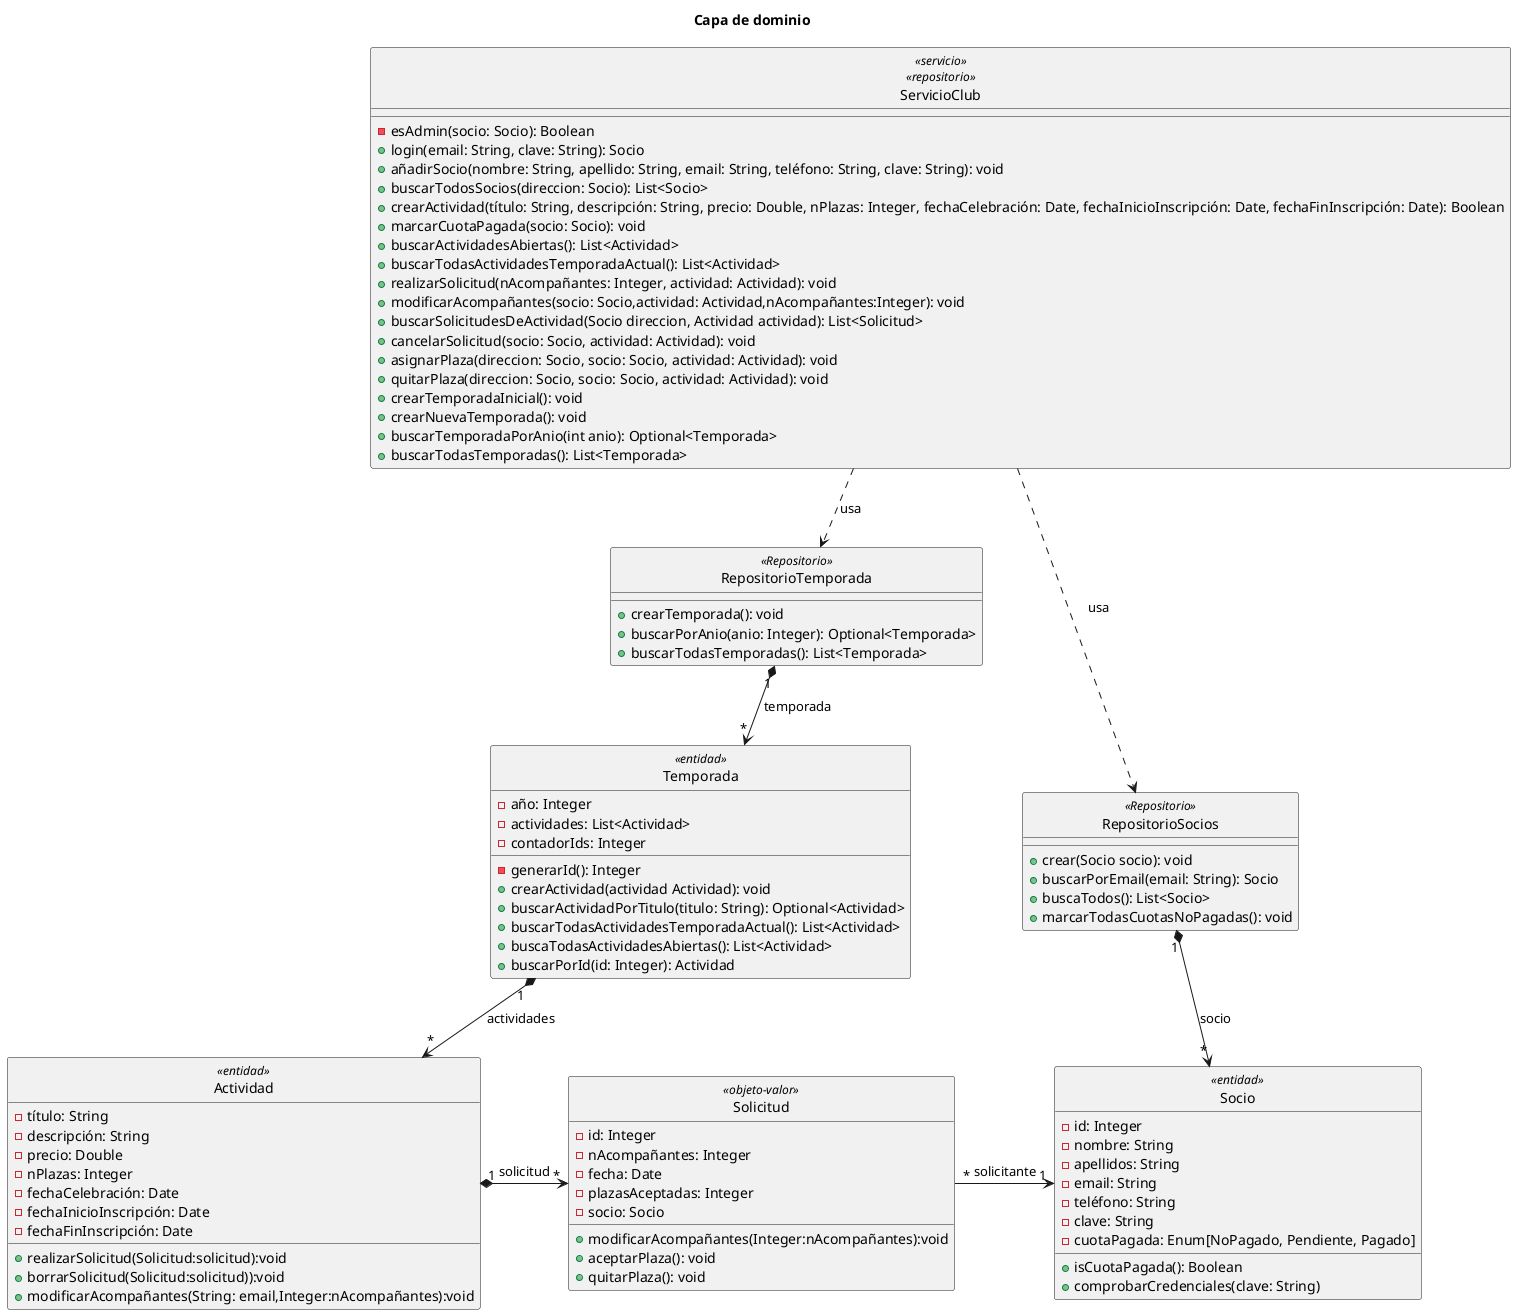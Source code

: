 @startuml
title "Capa de dominio"
hide circle
'skinparam classAttributeIconSize 0

class ServicioClub <<servicio>> <<repositorio>> {
    - esAdmin(socio: Socio): Boolean
    + login(email: String, clave: String): Socio
    + añadirSocio(nombre: String, apellido: String, email: String, teléfono: String, clave: String): void
    + buscarTodosSocios(direccion: Socio): List<Socio>
    + crearActividad(título: String, descripción: String, precio: Double, nPlazas: Integer, fechaCelebración: Date, fechaInicioInscripción: Date, fechaFinInscripción: Date): Boolean
    + marcarCuotaPagada(socio: Socio): void
    + buscarActividadesAbiertas(): List<Actividad>
    + buscarTodasActividadesTemporadaActual(): List<Actividad>
    + realizarSolicitud(nAcompañantes: Integer, actividad: Actividad): void
    + modificarAcompañantes(socio: Socio,actividad: Actividad,nAcompañantes:Integer): void
    + buscarSolicitudesDeActividad(Socio direccion, Actividad actividad): List<Solicitud>
    + cancelarSolicitud(socio: Socio, actividad: Actividad): void
    + asignarPlaza(direccion: Socio, socio: Socio, actividad: Actividad): void
    + quitarPlaza(direccion: Socio, socio: Socio, actividad: Actividad): void
    + crearTemporadaInicial(): void
    + crearNuevaTemporada(): void
    + buscarTemporadaPorAnio(int anio): Optional<Temporada>
    + buscarTodasTemporadas(): List<Temporada>
}

class Socio <<entidad>> {
    - id: Integer
    - nombre: String
    - apellidos: String
    - email: String
    - teléfono: String
    - clave: String
    - cuotaPagada: Enum[NoPagado, Pendiente, Pagado]

    + isCuotaPagada(): Boolean
    + comprobarCredenciales(clave: String)
}

class Actividad <<entidad>> {
- título: String
- descripción: String
- precio: Double
- nPlazas: Integer
- fechaCelebración: Date
- fechaInicioInscripción: Date
- fechaFinInscripción: Date
+ realizarSolicitud(Solicitud:solicitud):void
+ borrarSolicitud(Solicitud:solicitud)):void
+ modificarAcompañantes(String: email,Integer:nAcompañantes):void
}

class Solicitud <<objeto-valor>> {
    - id: Integer
    - nAcompañantes: Integer
    - fecha: Date
    - plazasAceptadas: Integer
    - socio: Socio

    + modificarAcompañantes(Integer:nAcompañantes):void
    + aceptarPlaza(): void
    + quitarPlaza(): void
}

class Temporada <<entidad>> {
    - año: Integer
    - actividades: List<Actividad>
    - contadorIds: Integer

    - generarId(): Integer
    + crearActividad(actividad Actividad): void
    + buscarActividadPorTitulo(titulo: String): Optional<Actividad>
    + buscarTodasActividadesTemporadaActual(): List<Actividad>
    + buscaTodasActividadesAbiertas(): List<Actividad>
    + buscarPorId(id: Integer): Actividad
}

class RepositorioSocios <<Repositorio>> {
    + crear(Socio socio): void
    + buscarPorEmail(email: String): Socio
    + buscaTodos(): List<Socio>
    + marcarTodasCuotasNoPagadas(): void
}

class RepositorioTemporada <<Repositorio>> {
    + crearTemporada(): void
    + buscarPorAnio(anio: Integer): Optional<Temporada>
    + buscarTodasTemporadas(): List<Temporada>
}

Solicitud "*" -> "1" Socio : solicitante
Actividad "1" *-> "*" Solicitud : solicitud
Temporada "1" *--> "*" Actividad : actividades
ServicioClub ...> RepositorioSocios : usa
RepositorioSocios "1" *--> "*" Socio : socio
RepositorioTemporada "1" *--> "*" Temporada : temporada
ServicioClub ..> RepositorioTemporada : usa

@enduml